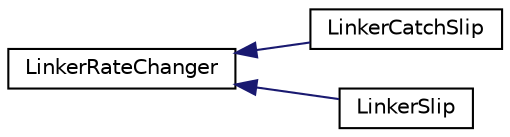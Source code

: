 digraph "Graphical Class Hierarchy"
{
 // INTERACTIVE_SVG=YES
  edge [fontname="Helvetica",fontsize="10",labelfontname="Helvetica",labelfontsize="10"];
  node [fontname="Helvetica",fontsize="10",shape=record];
  rankdir="LR";
  Node0 [label="LinkerRateChanger",height=0.2,width=0.4,color="black", fillcolor="white", style="filled",URL="$classLinkerRateChanger.html",tooltip="Used to change Linker reaction rates based on forces in the network. "];
  Node0 -> Node1 [dir="back",color="midnightblue",fontsize="10",style="solid",fontname="Helvetica"];
  Node1 [label="LinkerCatchSlip",height=0.2,width=0.4,color="black", fillcolor="white", style="filled",URL="$classLinkerCatchSlip.html",tooltip="A catch-slip bond implementation of the LinkerRateChanger. "];
  Node0 -> Node2 [dir="back",color="midnightblue",fontsize="10",style="solid",fontname="Helvetica"];
  Node2 [label="LinkerSlip",height=0.2,width=0.4,color="black", fillcolor="white", style="filled",URL="$classLinkerSlip.html",tooltip="A slip bond implementation of the LinkerRateChanger. "];
}
